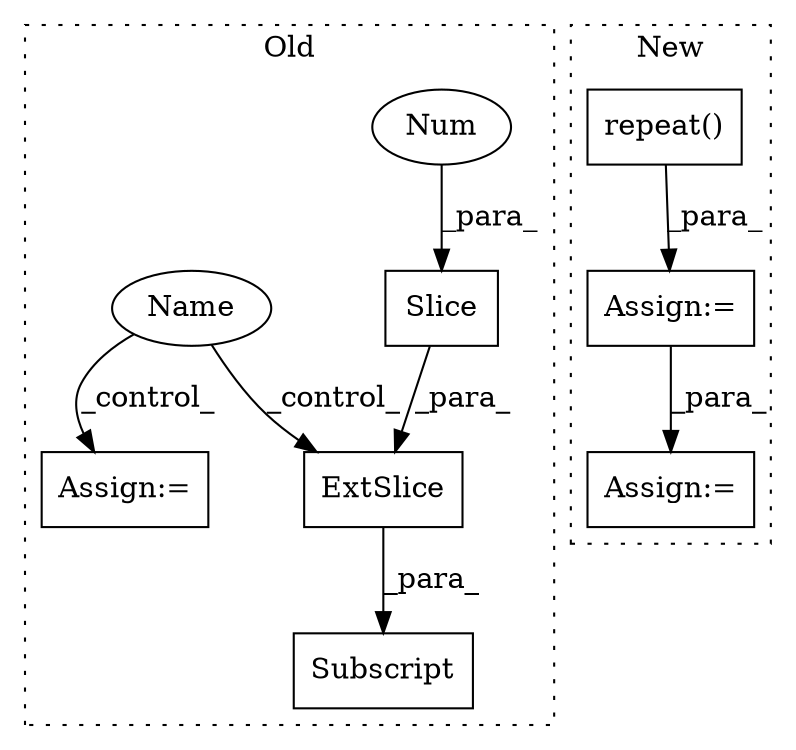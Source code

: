 digraph G {
subgraph cluster0 {
1 [label="Slice" a="80" s="3874" l="1" shape="box"];
3 [label="Num" a="76" s="3874" l="1" shape="ellipse"];
5 [label="ExtSlice" a="85" s="3855" l="13" shape="box"];
6 [label="Subscript" a="63" s="3855,0" l="38,0" shape="box"];
7 [label="Name" a="87" s="1476" l="20" shape="ellipse"];
8 [label="Assign:=" a="68" s="2889" l="3" shape="box"];
label = "Old";
style="dotted";
}
subgraph cluster1 {
2 [label="repeat()" a="75" s="1519,1583" l="36,1" shape="box"];
4 [label="Assign:=" a="68" s="3148" l="3" shape="box"];
9 [label="Assign:=" a="68" s="2286" l="3" shape="box"];
label = "New";
style="dotted";
}
1 -> 5 [label="_para_"];
2 -> 9 [label="_para_"];
3 -> 1 [label="_para_"];
5 -> 6 [label="_para_"];
7 -> 8 [label="_control_"];
7 -> 5 [label="_control_"];
9 -> 4 [label="_para_"];
}